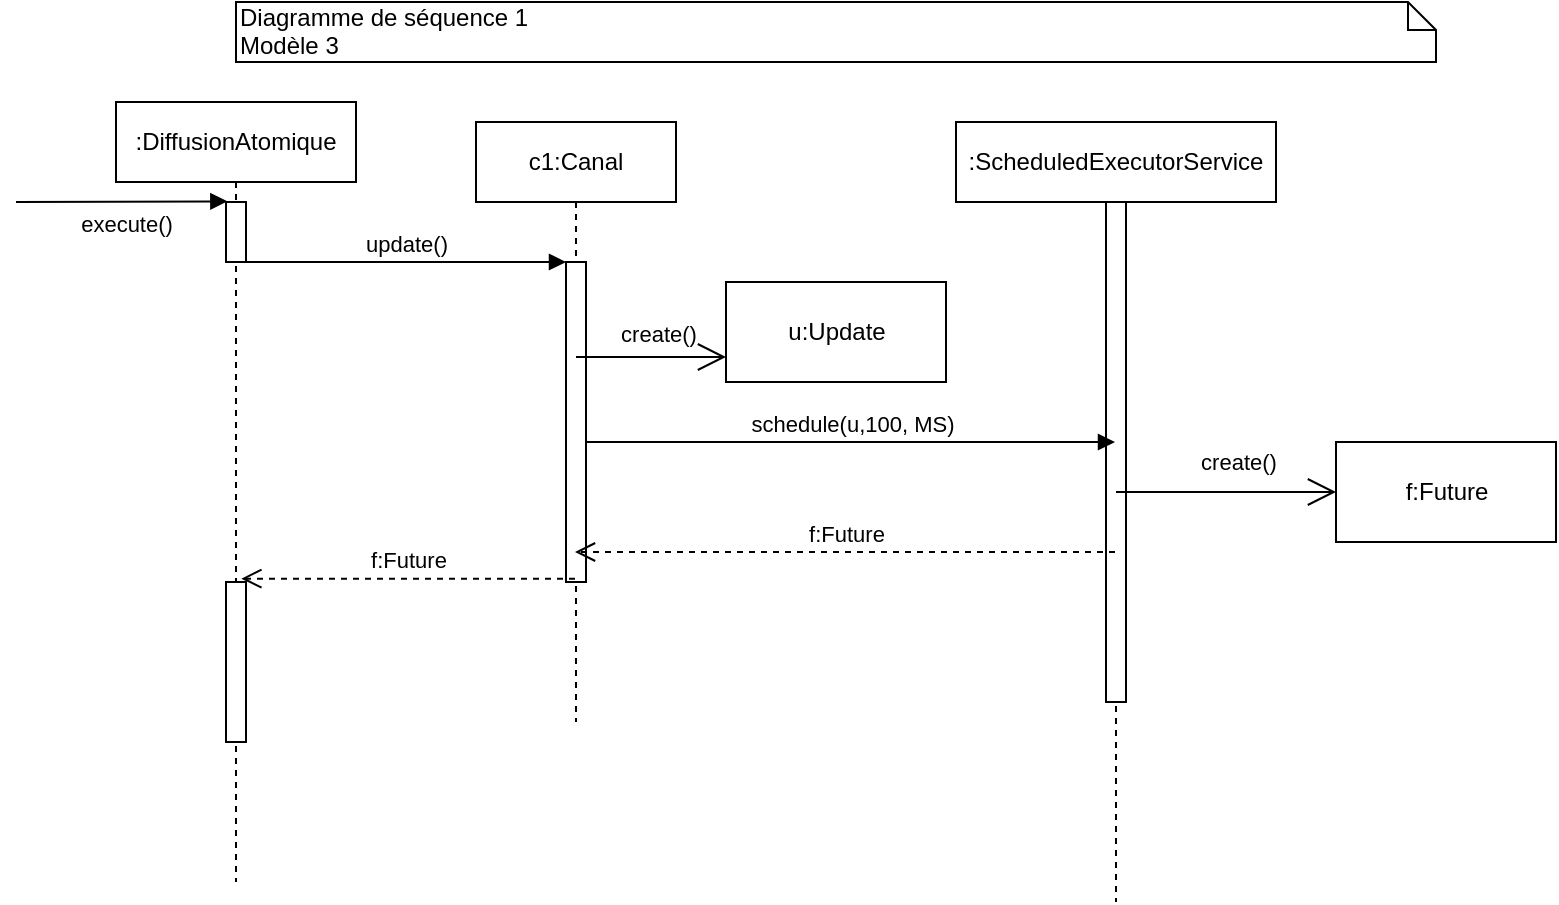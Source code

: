 <mxfile version="13.8.1" type="device"><diagram id="dI-N7VCsgYNtQGY_zMki" name="Page-1"><mxGraphModel dx="1422" dy="798" grid="1" gridSize="10" guides="1" tooltips="1" connect="1" arrows="1" fold="1" page="1" pageScale="1" pageWidth="827" pageHeight="1169" math="0" shadow="0"><root><mxCell id="0"/><mxCell id="1" parent="0"/><mxCell id="EyYKePoFsqw9w69TamQr-1" value="Diagramme de séquence 1&lt;br&gt;Modèle 3" style="shape=note;whiteSpace=wrap;html=1;size=14;verticalAlign=top;align=left;spacingTop=-6;" vertex="1" parent="1"><mxGeometry x="120" y="30" width="600" height="30" as="geometry"/></mxCell><mxCell id="EyYKePoFsqw9w69TamQr-2" value=":DiffusionAtomique" style="shape=umlLifeline;perimeter=lifelinePerimeter;whiteSpace=wrap;html=1;container=1;collapsible=0;recursiveResize=0;outlineConnect=0;" vertex="1" parent="1"><mxGeometry x="60" y="80" width="120" height="390" as="geometry"/></mxCell><mxCell id="EyYKePoFsqw9w69TamQr-3" value="" style="html=1;points=[];perimeter=orthogonalPerimeter;" vertex="1" parent="EyYKePoFsqw9w69TamQr-2"><mxGeometry x="55" y="50" width="10" height="30" as="geometry"/></mxCell><mxCell id="EyYKePoFsqw9w69TamQr-4" value="" style="html=1;points=[];perimeter=orthogonalPerimeter;" vertex="1" parent="EyYKePoFsqw9w69TamQr-2"><mxGeometry x="55" y="240" width="10" height="80" as="geometry"/></mxCell><mxCell id="EyYKePoFsqw9w69TamQr-5" value="c1:Canal" style="shape=umlLifeline;perimeter=lifelinePerimeter;whiteSpace=wrap;html=1;container=1;collapsible=0;recursiveResize=0;outlineConnect=0;" vertex="1" parent="1"><mxGeometry x="240" y="90" width="100" height="300" as="geometry"/></mxCell><mxCell id="EyYKePoFsqw9w69TamQr-6" value="" style="html=1;points=[];perimeter=orthogonalPerimeter;" vertex="1" parent="EyYKePoFsqw9w69TamQr-5"><mxGeometry x="45" y="70" width="10" height="160" as="geometry"/></mxCell><mxCell id="EyYKePoFsqw9w69TamQr-7" value=":ScheduledExecutorService" style="shape=umlLifeline;perimeter=lifelinePerimeter;whiteSpace=wrap;html=1;container=1;collapsible=0;recursiveResize=0;outlineConnect=0;" vertex="1" parent="1"><mxGeometry x="480" y="90" width="160" height="390" as="geometry"/></mxCell><mxCell id="EyYKePoFsqw9w69TamQr-8" value="" style="html=1;points=[];perimeter=orthogonalPerimeter;" vertex="1" parent="EyYKePoFsqw9w69TamQr-7"><mxGeometry x="75" y="40" width="10" height="250" as="geometry"/></mxCell><mxCell id="EyYKePoFsqw9w69TamQr-10" value="update()" style="html=1;verticalAlign=bottom;endArrow=block;entryX=0;entryY=0;" edge="1" parent="1" source="EyYKePoFsqw9w69TamQr-3" target="EyYKePoFsqw9w69TamQr-6"><mxGeometry relative="1" as="geometry"><mxPoint x="215" y="170" as="sourcePoint"/></mxGeometry></mxCell><mxCell id="EyYKePoFsqw9w69TamQr-11" value="u:Update" style="html=1;" vertex="1" parent="1"><mxGeometry x="365" y="170" width="110" height="50" as="geometry"/></mxCell><mxCell id="EyYKePoFsqw9w69TamQr-12" value="create()" style="endArrow=open;endFill=1;endSize=12;html=1;entryX=0;entryY=0.75;entryDx=0;entryDy=0;" edge="1" parent="1" source="EyYKePoFsqw9w69TamQr-5" target="EyYKePoFsqw9w69TamQr-11"><mxGeometry x="0.073" y="13" width="160" relative="1" as="geometry"><mxPoint x="350" y="250" as="sourcePoint"/><mxPoint x="510" y="250" as="targetPoint"/><mxPoint x="1" y="1" as="offset"/></mxGeometry></mxCell><mxCell id="EyYKePoFsqw9w69TamQr-13" value="schedule(u,100, MS)" style="html=1;verticalAlign=bottom;endArrow=block;" edge="1" parent="1"><mxGeometry relative="1" as="geometry"><mxPoint x="295" y="250" as="sourcePoint"/><mxPoint x="559.5" y="250" as="targetPoint"/></mxGeometry></mxCell><mxCell id="EyYKePoFsqw9w69TamQr-14" value="f:Future" style="html=1;" vertex="1" parent="1"><mxGeometry x="670" y="250" width="110" height="50" as="geometry"/></mxCell><mxCell id="EyYKePoFsqw9w69TamQr-15" value="create()" style="endArrow=open;endFill=1;endSize=12;html=1;entryX=0;entryY=0.5;entryDx=0;entryDy=0;" edge="1" parent="1" source="EyYKePoFsqw9w69TamQr-7" target="EyYKePoFsqw9w69TamQr-14"><mxGeometry x="0.1" y="15" width="160" relative="1" as="geometry"><mxPoint x="650" y="250" as="sourcePoint"/><mxPoint x="690" y="220" as="targetPoint"/><mxPoint as="offset"/></mxGeometry></mxCell><mxCell id="EyYKePoFsqw9w69TamQr-16" value="f:Future" style="html=1;verticalAlign=bottom;endArrow=open;dashed=1;endSize=8;" edge="1" parent="1"><mxGeometry relative="1" as="geometry"><mxPoint x="289.5" y="305" as="targetPoint"/><mxPoint x="559.5" y="305" as="sourcePoint"/></mxGeometry></mxCell><mxCell id="EyYKePoFsqw9w69TamQr-17" value="f:Future" style="html=1;verticalAlign=bottom;endArrow=open;dashed=1;endSize=8;entryX=0.767;entryY=-0.021;entryDx=0;entryDy=0;entryPerimeter=0;" edge="1" parent="1" source="EyYKePoFsqw9w69TamQr-5" target="EyYKePoFsqw9w69TamQr-4"><mxGeometry relative="1" as="geometry"><mxPoint x="215" y="246" as="targetPoint"/><mxPoint x="220" y="370" as="sourcePoint"/></mxGeometry></mxCell><mxCell id="EyYKePoFsqw9w69TamQr-18" value="execute()" style="html=1;verticalAlign=bottom;endArrow=block;entryX=0.067;entryY=-0.011;entryDx=0;entryDy=0;entryPerimeter=0;" edge="1" parent="1" target="EyYKePoFsqw9w69TamQr-3"><mxGeometry x="0.036" y="-20" width="80" relative="1" as="geometry"><mxPoint x="10" y="130" as="sourcePoint"/><mxPoint x="90" y="140" as="targetPoint"/><mxPoint as="offset"/></mxGeometry></mxCell></root></mxGraphModel></diagram></mxfile>